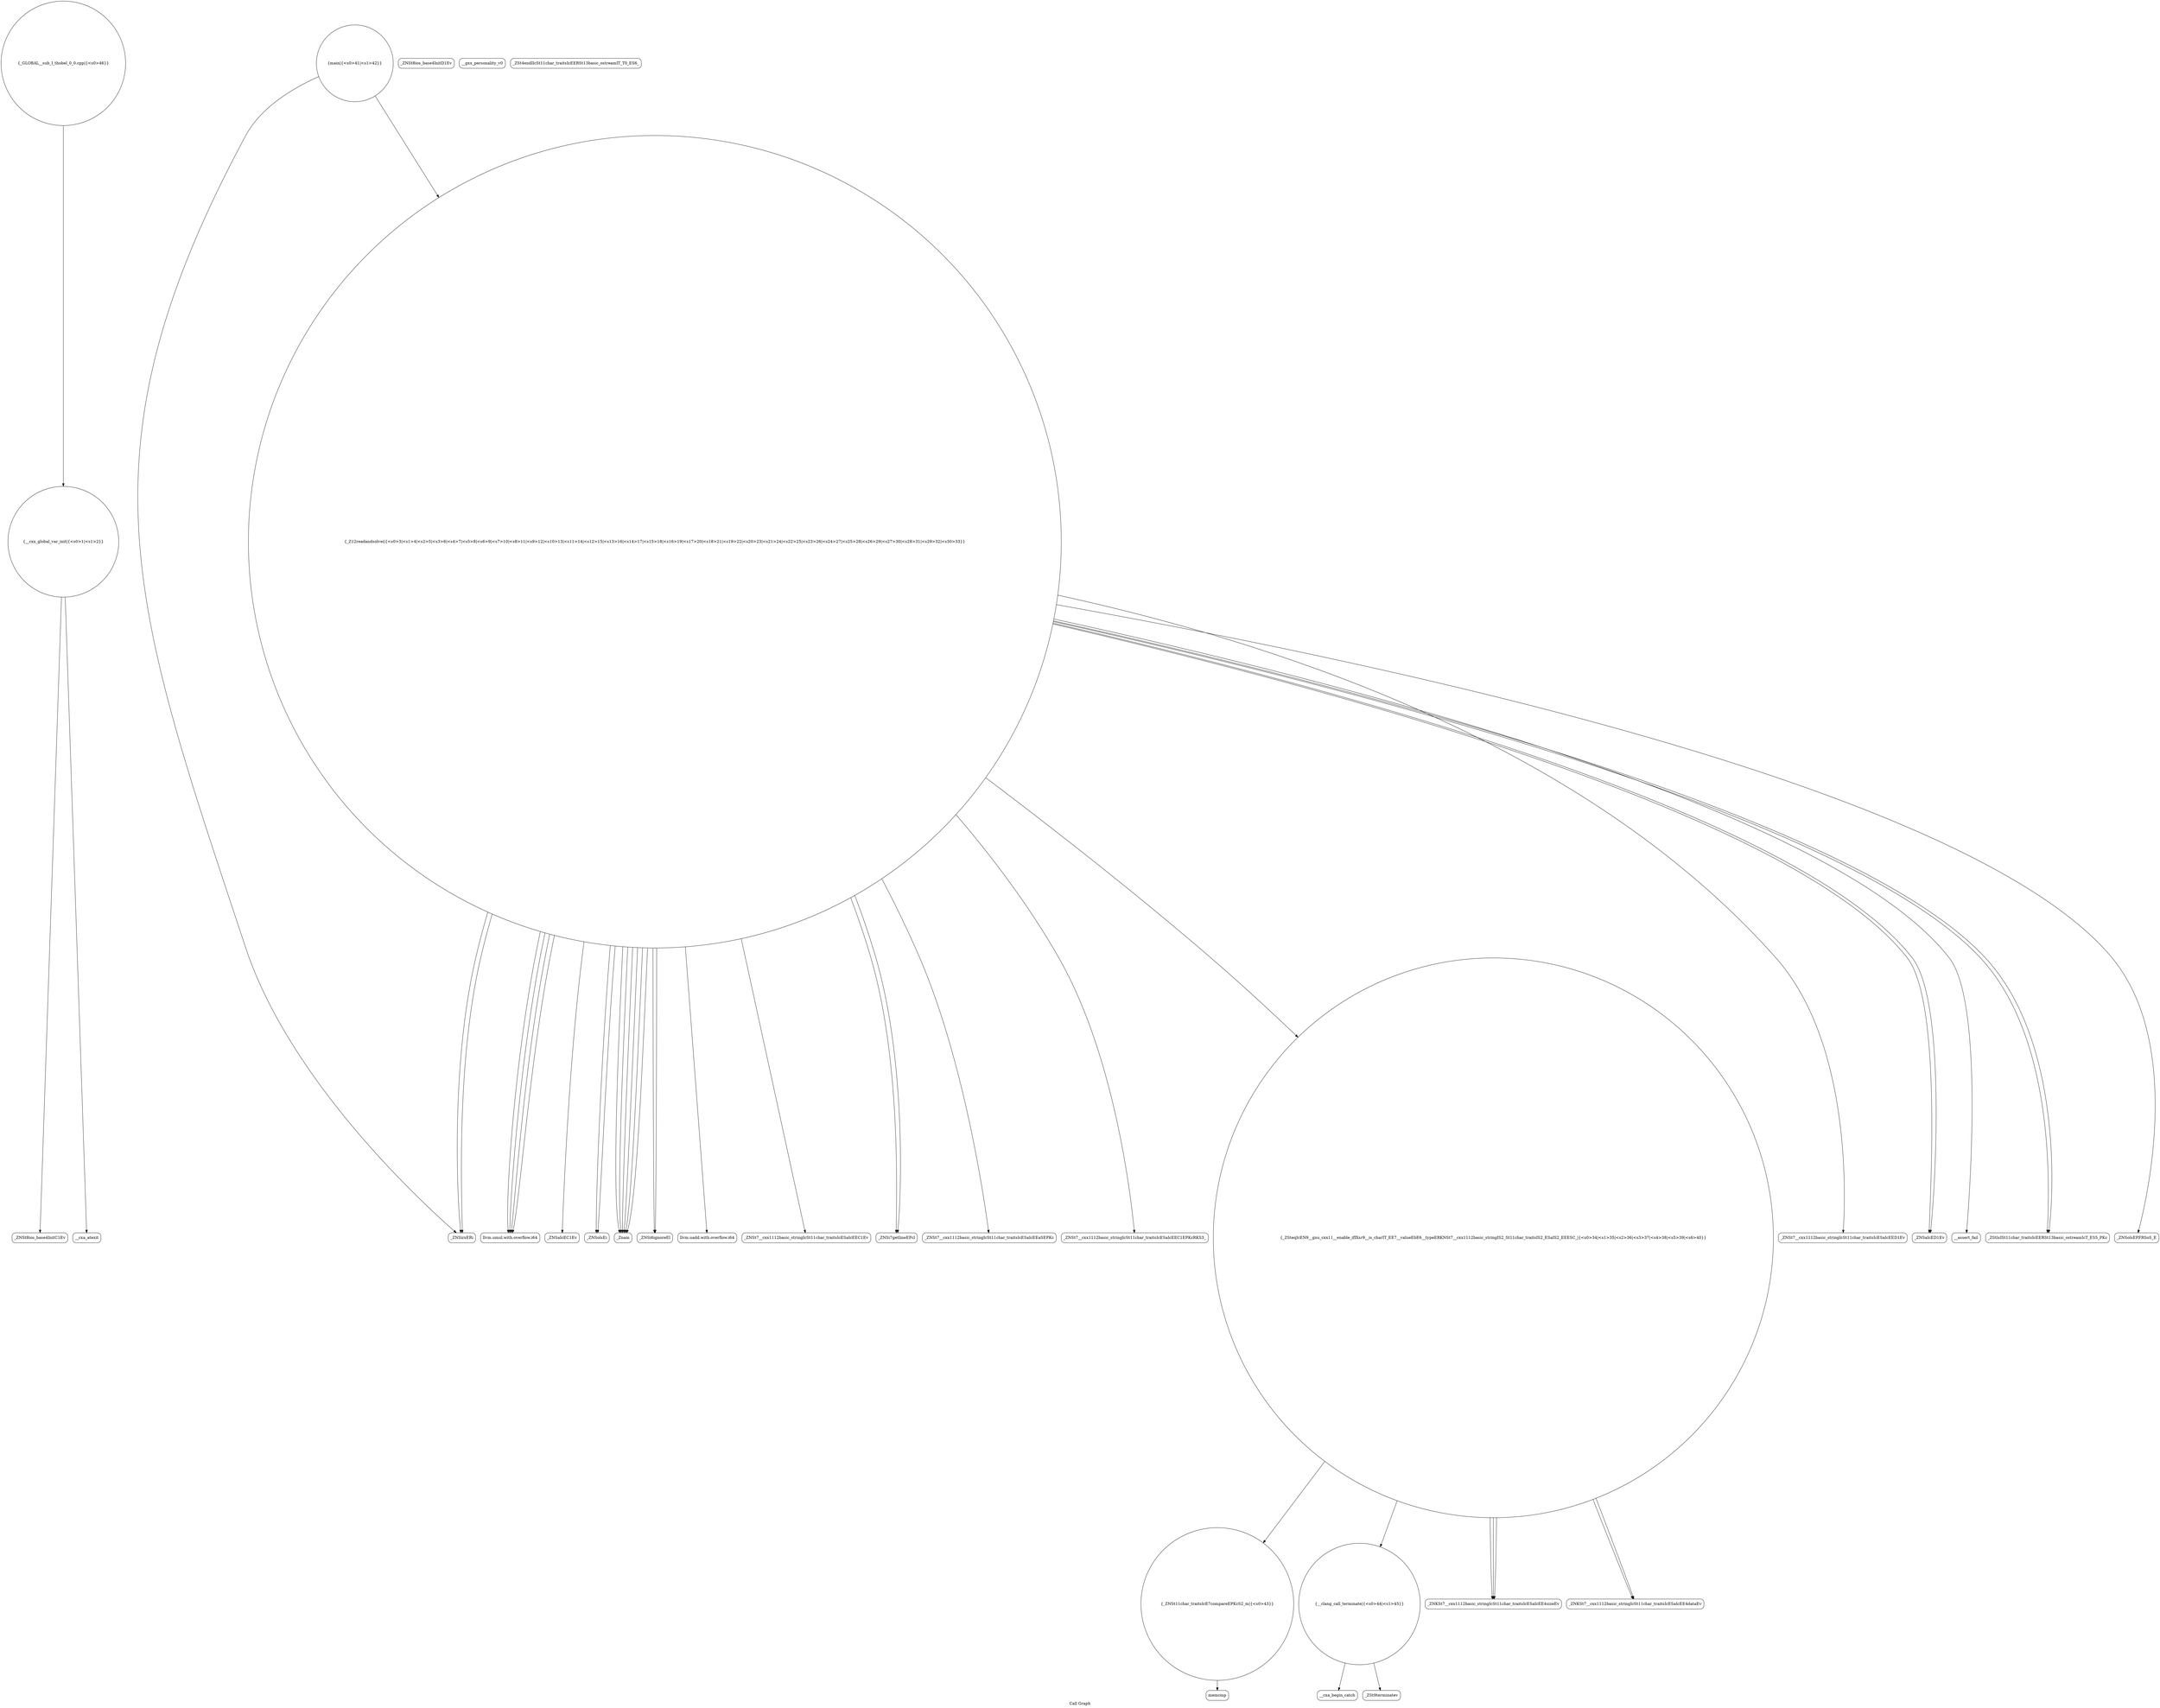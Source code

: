 digraph "Call Graph" {
	label="Call Graph";

	Node0x55ccf7307020 [shape=record,shape=circle,label="{__cxx_global_var_init|{<s0>1|<s1>2}}"];
	Node0x55ccf7307020:s0 -> Node0x55ccf73074b0[color=black];
	Node0x55ccf7307020:s1 -> Node0x55ccf73075b0[color=black];
	Node0x55ccf7308130 [shape=record,shape=circle,label="{_ZNSt11char_traitsIcE7compareEPKcS2_m|{<s0>43}}"];
	Node0x55ccf7308130:s0 -> Node0x55ccf73083b0[color=black];
	Node0x55ccf73077b0 [shape=record,shape=Mrecord,label="{llvm.umul.with.overflow.i64}"];
	Node0x55ccf7307b30 [shape=record,shape=Mrecord,label="{_ZNSaIcEC1Ev}"];
	Node0x55ccf7307eb0 [shape=record,shape=Mrecord,label="{_ZNSolsEi}"];
	Node0x55ccf7307530 [shape=record,shape=Mrecord,label="{_ZNSt8ios_base4InitD1Ev}"];
	Node0x55ccf7308230 [shape=record,shape=circle,label="{__clang_call_terminate|{<s0>44|<s1>45}}"];
	Node0x55ccf7308230:s0 -> Node0x55ccf73082b0[color=black];
	Node0x55ccf7308230:s1 -> Node0x55ccf7308330[color=black];
	Node0x55ccf73078b0 [shape=record,shape=Mrecord,label="{_Znam}"];
	Node0x55ccf7307c30 [shape=record,shape=Mrecord,label="{__gxx_personality_v0}"];
	Node0x55ccf7307fb0 [shape=record,shape=Mrecord,label="{_ZSt4endlIcSt11char_traitsIcEERSt13basic_ostreamIT_T0_ES6_}"];
	Node0x55ccf7307630 [shape=record,shape=circle,label="{_Z12readandsolvei|{<s0>3|<s1>4|<s2>5|<s3>6|<s4>7|<s5>8|<s6>9|<s7>10|<s8>11|<s9>12|<s10>13|<s11>14|<s12>15|<s13>16|<s14>17|<s15>18|<s16>19|<s17>20|<s18>21|<s19>22|<s20>23|<s21>24|<s22>25|<s23>26|<s24>27|<s25>28|<s26>29|<s27>30|<s28>31|<s29>32|<s30>33}}"];
	Node0x55ccf7307630:s0 -> Node0x55ccf73076b0[color=black];
	Node0x55ccf7307630:s1 -> Node0x55ccf7307730[color=black];
	Node0x55ccf7307630:s2 -> Node0x55ccf73077b0[color=black];
	Node0x55ccf7307630:s3 -> Node0x55ccf7307830[color=black];
	Node0x55ccf7307630:s4 -> Node0x55ccf73078b0[color=black];
	Node0x55ccf7307630:s5 -> Node0x55ccf7307930[color=black];
	Node0x55ccf7307630:s6 -> Node0x55ccf73078b0[color=black];
	Node0x55ccf7307630:s7 -> Node0x55ccf73079b0[color=black];
	Node0x55ccf7307630:s8 -> Node0x55ccf7307a30[color=black];
	Node0x55ccf7307630:s9 -> Node0x55ccf73076b0[color=black];
	Node0x55ccf7307630:s10 -> Node0x55ccf7307730[color=black];
	Node0x55ccf7307630:s11 -> Node0x55ccf73077b0[color=black];
	Node0x55ccf7307630:s12 -> Node0x55ccf73078b0[color=black];
	Node0x55ccf7307630:s13 -> Node0x55ccf73078b0[color=black];
	Node0x55ccf7307630:s14 -> Node0x55ccf73079b0[color=black];
	Node0x55ccf7307630:s15 -> Node0x55ccf7307b30[color=black];
	Node0x55ccf7307630:s16 -> Node0x55ccf7307bb0[color=black];
	Node0x55ccf7307630:s17 -> Node0x55ccf7307ab0[color=black];
	Node0x55ccf7307630:s18 -> Node0x55ccf7307cb0[color=black];
	Node0x55ccf7307630:s19 -> Node0x55ccf7307d30[color=black];
	Node0x55ccf7307630:s20 -> Node0x55ccf7307d30[color=black];
	Node0x55ccf7307630:s21 -> Node0x55ccf7307db0[color=black];
	Node0x55ccf7307630:s22 -> Node0x55ccf73077b0[color=black];
	Node0x55ccf7307630:s23 -> Node0x55ccf73078b0[color=black];
	Node0x55ccf7307630:s24 -> Node0x55ccf73077b0[color=black];
	Node0x55ccf7307630:s25 -> Node0x55ccf73078b0[color=black];
	Node0x55ccf7307630:s26 -> Node0x55ccf7307e30[color=black];
	Node0x55ccf7307630:s27 -> Node0x55ccf7307eb0[color=black];
	Node0x55ccf7307630:s28 -> Node0x55ccf7307e30[color=black];
	Node0x55ccf7307630:s29 -> Node0x55ccf7307eb0[color=black];
	Node0x55ccf7307630:s30 -> Node0x55ccf7307f30[color=black];
	Node0x55ccf7308330 [shape=record,shape=Mrecord,label="{_ZSt9terminatev}"];
	Node0x55ccf73079b0 [shape=record,shape=Mrecord,label="{_ZNSi7getlineEPcl}"];
	Node0x55ccf7307d30 [shape=record,shape=Mrecord,label="{_ZNSaIcED1Ev}"];
	Node0x55ccf73080b0 [shape=record,shape=Mrecord,label="{_ZNKSt7__cxx1112basic_stringIcSt11char_traitsIcESaIcEE4sizeEv}"];
	Node0x55ccf7307730 [shape=record,shape=Mrecord,label="{_ZNSi6ignoreEl}"];
	Node0x55ccf7308430 [shape=record,shape=circle,label="{_GLOBAL__sub_I_thobel_0_0.cpp|{<s0>46}}"];
	Node0x55ccf7308430:s0 -> Node0x55ccf7307020[color=black];
	Node0x55ccf7307ab0 [shape=record,shape=circle,label="{_ZSteqIcEN9__gnu_cxx11__enable_ifIXsr9__is_charIT_EE7__valueEbE6__typeERKNSt7__cxx1112basic_stringIS2_St11char_traitsIS2_ESaIS2_EEESC_|{<s0>34|<s1>35|<s2>36|<s3>37|<s4>38|<s5>39|<s6>40}}"];
	Node0x55ccf7307ab0:s0 -> Node0x55ccf73080b0[color=black];
	Node0x55ccf7307ab0:s1 -> Node0x55ccf73080b0[color=black];
	Node0x55ccf7307ab0:s2 -> Node0x55ccf73081b0[color=black];
	Node0x55ccf7307ab0:s3 -> Node0x55ccf73081b0[color=black];
	Node0x55ccf7307ab0:s4 -> Node0x55ccf73080b0[color=black];
	Node0x55ccf7307ab0:s5 -> Node0x55ccf7308130[color=black];
	Node0x55ccf7307ab0:s6 -> Node0x55ccf7308230[color=black];
	Node0x55ccf7307e30 [shape=record,shape=Mrecord,label="{_ZStlsISt11char_traitsIcEERSt13basic_ostreamIcT_ES5_PKc}"];
	Node0x55ccf73074b0 [shape=record,shape=Mrecord,label="{_ZNSt8ios_base4InitC1Ev}"];
	Node0x55ccf73081b0 [shape=record,shape=Mrecord,label="{_ZNKSt7__cxx1112basic_stringIcSt11char_traitsIcESaIcEE4dataEv}"];
	Node0x55ccf7307830 [shape=record,shape=Mrecord,label="{llvm.uadd.with.overflow.i64}"];
	Node0x55ccf7307bb0 [shape=record,shape=Mrecord,label="{_ZNSt7__cxx1112basic_stringIcSt11char_traitsIcESaIcEEC1EPKcRKS3_}"];
	Node0x55ccf7307f30 [shape=record,shape=Mrecord,label="{_ZNSolsEPFRSoS_E}"];
	Node0x55ccf73075b0 [shape=record,shape=Mrecord,label="{__cxa_atexit}"];
	Node0x55ccf73082b0 [shape=record,shape=Mrecord,label="{__cxa_begin_catch}"];
	Node0x55ccf7307930 [shape=record,shape=Mrecord,label="{_ZNSt7__cxx1112basic_stringIcSt11char_traitsIcESaIcEEC1Ev}"];
	Node0x55ccf7307cb0 [shape=record,shape=Mrecord,label="{_ZNSt7__cxx1112basic_stringIcSt11char_traitsIcESaIcEED1Ev}"];
	Node0x55ccf7308030 [shape=record,shape=circle,label="{main|{<s0>41|<s1>42}}"];
	Node0x55ccf7308030:s0 -> Node0x55ccf73076b0[color=black];
	Node0x55ccf7308030:s1 -> Node0x55ccf7307630[color=black];
	Node0x55ccf73076b0 [shape=record,shape=Mrecord,label="{_ZNSirsERi}"];
	Node0x55ccf73083b0 [shape=record,shape=Mrecord,label="{memcmp}"];
	Node0x55ccf7307a30 [shape=record,shape=Mrecord,label="{_ZNSt7__cxx1112basic_stringIcSt11char_traitsIcESaIcEEaSEPKc}"];
	Node0x55ccf7307db0 [shape=record,shape=Mrecord,label="{__assert_fail}"];
}
